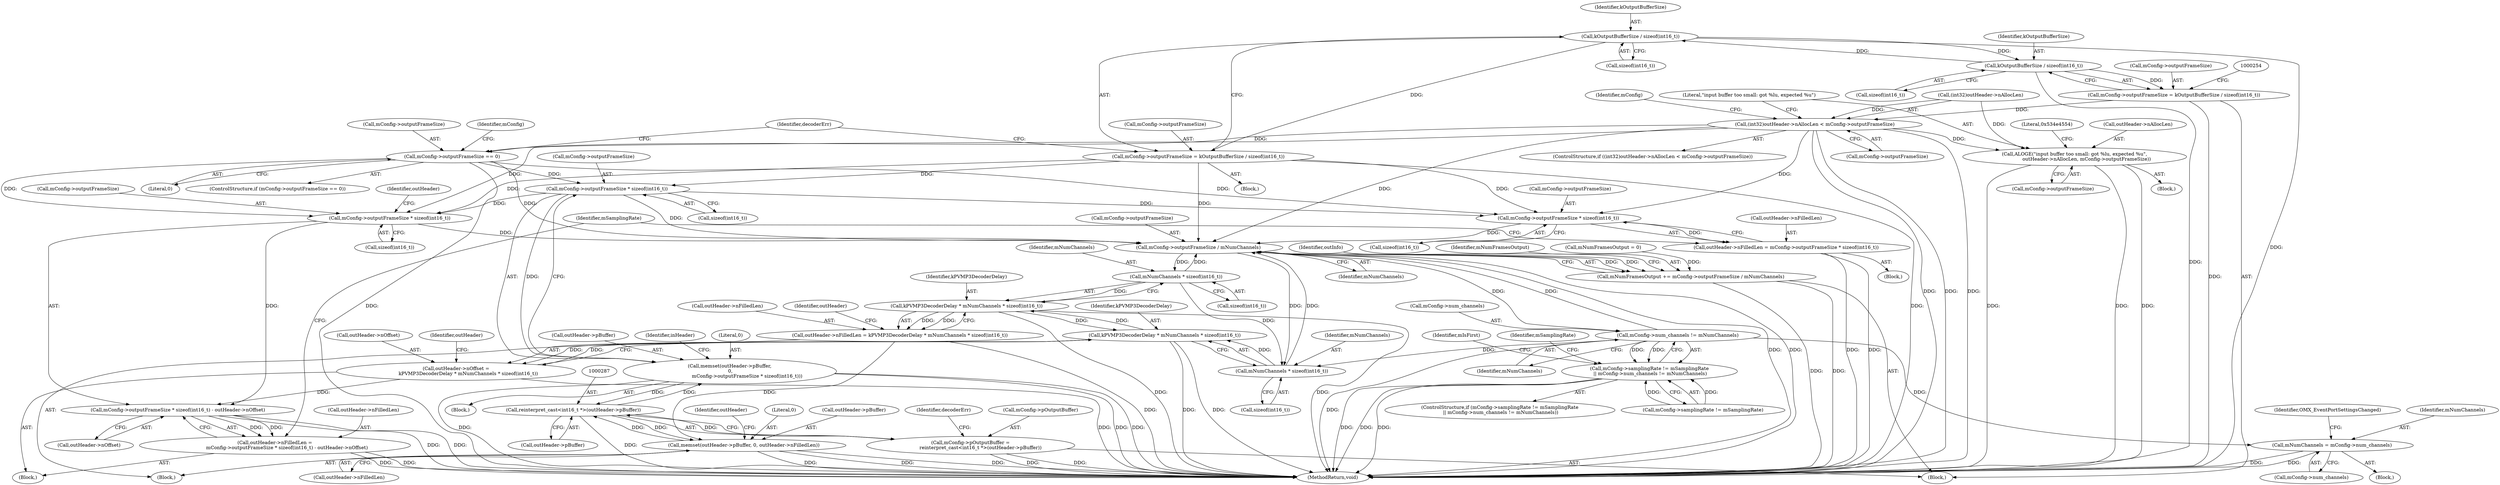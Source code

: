 digraph "0_Android_ad40e57890f81a3cf436c5f06da66396010bd9e5@API" {
"1000336" [label="(Call,kOutputBufferSize / sizeof(int16_t))"];
"1000247" [label="(Call,kOutputBufferSize / sizeof(int16_t))"];
"1000336" [label="(Call,kOutputBufferSize / sizeof(int16_t))"];
"1000243" [label="(Call,mConfig->outputFrameSize = kOutputBufferSize / sizeof(int16_t))"];
"1000252" [label="(Call,(int32)outHeader->nAllocLen < mConfig->outputFrameSize)"];
"1000262" [label="(Call,ALOGE(\"input buffer too small: got %lu, expected %u\",\n                outHeader->nAllocLen, mConfig->outputFrameSize))"];
"1000326" [label="(Call,mConfig->outputFrameSize == 0)"];
"1000392" [label="(Call,mConfig->outputFrameSize * sizeof(int16_t))"];
"1000387" [label="(Call,memset(outHeader->pBuffer,\n 0,\n                       mConfig->outputFrameSize * sizeof(int16_t)))"];
"1000286" [label="(Call,reinterpret_cast<int16_t *>(outHeader->pBuffer))"];
"1000282" [label="(Call,mConfig->pOutputBuffer =\n             reinterpret_cast<int16_t *>(outHeader->pBuffer))"];
"1000366" [label="(Call,memset(outHeader->pBuffer, 0, outHeader->nFilledLen))"];
"1000462" [label="(Call,mConfig->outputFrameSize * sizeof(int16_t))"];
"1000461" [label="(Call,mConfig->outputFrameSize * sizeof(int16_t) - outHeader->nOffset)"];
"1000457" [label="(Call,outHeader->nFilledLen =\n                mConfig->outputFrameSize * sizeof(int16_t) - outHeader->nOffset)"];
"1000540" [label="(Call,mConfig->outputFrameSize / mNumChannels)"];
"1000362" [label="(Call,mNumChannels * sizeof(int16_t))"];
"1000360" [label="(Call,kPVMP3DecoderDelay * mNumChannels * sizeof(int16_t))"];
"1000356" [label="(Call,outHeader->nFilledLen = kPVMP3DecoderDelay * mNumChannels * sizeof(int16_t))"];
"1000451" [label="(Call,kPVMP3DecoderDelay * mNumChannels * sizeof(int16_t))"];
"1000447" [label="(Call,outHeader->nOffset =\n                kPVMP3DecoderDelay * mNumChannels * sizeof(int16_t))"];
"1000453" [label="(Call,mNumChannels * sizeof(int16_t))"];
"1000416" [label="(Call,mConfig->num_channels != mNumChannels)"];
"1000410" [label="(Call,mConfig->samplingRate != mSamplingRate\n || mConfig->num_channels != mNumChannels)"];
"1000427" [label="(Call,mNumChannels = mConfig->num_channels)"];
"1000538" [label="(Call,mNumFramesOutput += mConfig->outputFrameSize / mNumChannels)"];
"1000485" [label="(Call,mConfig->outputFrameSize * sizeof(int16_t))"];
"1000481" [label="(Call,outHeader->nFilledLen = mConfig->outputFrameSize * sizeof(int16_t))"];
"1000332" [label="(Call,mConfig->outputFrameSize = kOutputBufferSize / sizeof(int16_t))"];
"1000251" [label="(ControlStructure,if ((int32)outHeader->nAllocLen < mConfig->outputFrameSize))"];
"1000258" [label="(Call,mConfig->outputFrameSize)"];
"1000393" [label="(Call,mConfig->outputFrameSize)"];
"1000468" [label="(Call,outHeader->nOffset)"];
"1000364" [label="(Call,sizeof(int16_t))"];
"1000249" [label="(Call,sizeof(int16_t))"];
"1000541" [label="(Call,mConfig->outputFrameSize)"];
"1000481" [label="(Call,outHeader->nFilledLen = mConfig->outputFrameSize * sizeof(int16_t))"];
"1000376" [label="(Identifier,outHeader)"];
"1000326" [label="(Call,mConfig->outputFrameSize == 0)"];
"1000443" [label="(Block,)"];
"1000263" [label="(Literal,\"input buffer too small: got %lu, expected %u\")"];
"1000539" [label="(Identifier,mNumFramesOutput)"];
"1000544" [label="(Identifier,mNumChannels)"];
"1000350" [label="(Block,)"];
"1000356" [label="(Call,outHeader->nFilledLen = kPVMP3DecoderDelay * mNumChannels * sizeof(int16_t))"];
"1000410" [label="(Call,mConfig->samplingRate != mSamplingRate\n || mConfig->num_channels != mNumChannels)"];
"1000370" [label="(Literal,0)"];
"1000295" [label="(Identifier,decoderErr)"];
"1000261" [label="(Block,)"];
"1000244" [label="(Call,mConfig->outputFrameSize)"];
"1000252" [label="(Call,(int32)outHeader->nAllocLen < mConfig->outputFrameSize)"];
"1000361" [label="(Identifier,kPVMP3DecoderDelay)"];
"1000363" [label="(Identifier,mNumChannels)"];
"1000282" [label="(Call,mConfig->pOutputBuffer =\n             reinterpret_cast<int16_t *>(outHeader->pBuffer))"];
"1000463" [label="(Call,mConfig->outputFrameSize)"];
"1000368" [label="(Identifier,outHeader)"];
"1000330" [label="(Literal,0)"];
"1000271" [label="(Literal,0x534e4554)"];
"1000392" [label="(Call,mConfig->outputFrameSize * sizeof(int16_t))"];
"1000371" [label="(Call,outHeader->nFilledLen)"];
"1000447" [label="(Call,outHeader->nOffset =\n                kPVMP3DecoderDelay * mNumChannels * sizeof(int16_t))"];
"1000491" [label="(Identifier,mSamplingRate)"];
"1000338" [label="(Call,sizeof(int16_t))"];
"1000560" [label="(MethodReturn,void)"];
"1000325" [label="(ControlStructure,if (mConfig->outputFrameSize == 0))"];
"1000243" [label="(Call,mConfig->outputFrameSize = kOutputBufferSize / sizeof(int16_t))"];
"1000489" [label="(Call,sizeof(int16_t))"];
"1000433" [label="(Identifier,OMX_EventPortSettingsChanged)"];
"1000462" [label="(Call,mConfig->outputFrameSize * sizeof(int16_t))"];
"1000331" [label="(Block,)"];
"1000286" [label="(Call,reinterpret_cast<int16_t *>(outHeader->pBuffer))"];
"1000248" [label="(Identifier,kOutputBufferSize)"];
"1000247" [label="(Call,kOutputBufferSize / sizeof(int16_t))"];
"1000253" [label="(Call,(int32)outHeader->nAllocLen)"];
"1000429" [label="(Call,mConfig->num_channels)"];
"1000264" [label="(Call,outHeader->nAllocLen)"];
"1000416" [label="(Call,mConfig->num_channels != mNumChannels)"];
"1000482" [label="(Call,outHeader->nFilledLen)"];
"1000388" [label="(Call,outHeader->pBuffer)"];
"1000428" [label="(Identifier,mNumChannels)"];
"1000383" [label="(Block,)"];
"1000333" [label="(Call,mConfig->outputFrameSize)"];
"1000360" [label="(Call,kPVMP3DecoderDelay * mNumChannels * sizeof(int16_t))"];
"1000469" [label="(Identifier,outHeader)"];
"1000387" [label="(Call,memset(outHeader->pBuffer,\n 0,\n                       mConfig->outputFrameSize * sizeof(int16_t)))"];
"1000367" [label="(Call,outHeader->pBuffer)"];
"1000459" [label="(Identifier,outHeader)"];
"1000466" [label="(Call,sizeof(int16_t))"];
"1000540" [label="(Call,mConfig->outputFrameSize / mNumChannels)"];
"1000411" [label="(Call,mConfig->samplingRate != mSamplingRate)"];
"1000190" [label="(Call,mNumFramesOutput = 0)"];
"1000399" [label="(Identifier,inHeader)"];
"1000475" [label="(Block,)"];
"1000451" [label="(Call,kPVMP3DecoderDelay * mNumChannels * sizeof(int16_t))"];
"1000485" [label="(Call,mConfig->outputFrameSize * sizeof(int16_t))"];
"1000283" [label="(Call,mConfig->pOutputBuffer)"];
"1000409" [label="(ControlStructure,if (mConfig->samplingRate != mSamplingRate\n || mConfig->num_channels != mNumChannels))"];
"1000427" [label="(Call,mNumChannels = mConfig->num_channels)"];
"1000357" [label="(Call,outHeader->nFilledLen)"];
"1000448" [label="(Call,outHeader->nOffset)"];
"1000461" [label="(Call,mConfig->outputFrameSize * sizeof(int16_t) - outHeader->nOffset)"];
"1000458" [label="(Call,outHeader->nFilledLen)"];
"1000334" [label="(Identifier,mConfig)"];
"1000452" [label="(Identifier,kPVMP3DecoderDelay)"];
"1000343" [label="(Identifier,decoderErr)"];
"1000538" [label="(Call,mNumFramesOutput += mConfig->outputFrameSize / mNumChannels)"];
"1000284" [label="(Identifier,mConfig)"];
"1000133" [label="(Block,)"];
"1000262" [label="(Call,ALOGE(\"input buffer too small: got %lu, expected %u\",\n                outHeader->nAllocLen, mConfig->outputFrameSize))"];
"1000420" [label="(Identifier,mNumChannels)"];
"1000453" [label="(Call,mNumChannels * sizeof(int16_t))"];
"1000457" [label="(Call,outHeader->nFilledLen =\n                mConfig->outputFrameSize * sizeof(int16_t) - outHeader->nOffset)"];
"1000267" [label="(Call,mConfig->outputFrameSize)"];
"1000442" [label="(Identifier,mIsFirst)"];
"1000366" [label="(Call,memset(outHeader->pBuffer, 0, outHeader->nFilledLen))"];
"1000288" [label="(Call,outHeader->pBuffer)"];
"1000547" [label="(Identifier,outInfo)"];
"1000486" [label="(Call,mConfig->outputFrameSize)"];
"1000421" [label="(Block,)"];
"1000417" [label="(Call,mConfig->num_channels)"];
"1000455" [label="(Call,sizeof(int16_t))"];
"1000336" [label="(Call,kOutputBufferSize / sizeof(int16_t))"];
"1000454" [label="(Identifier,mNumChannels)"];
"1000391" [label="(Literal,0)"];
"1000423" [label="(Identifier,mSamplingRate)"];
"1000337" [label="(Identifier,kOutputBufferSize)"];
"1000362" [label="(Call,mNumChannels * sizeof(int16_t))"];
"1000332" [label="(Call,mConfig->outputFrameSize = kOutputBufferSize / sizeof(int16_t))"];
"1000327" [label="(Call,mConfig->outputFrameSize)"];
"1000396" [label="(Call,sizeof(int16_t))"];
"1000336" -> "1000332"  [label="AST: "];
"1000336" -> "1000338"  [label="CFG: "];
"1000337" -> "1000336"  [label="AST: "];
"1000338" -> "1000336"  [label="AST: "];
"1000332" -> "1000336"  [label="CFG: "];
"1000336" -> "1000560"  [label="DDG: "];
"1000336" -> "1000247"  [label="DDG: "];
"1000336" -> "1000332"  [label="DDG: "];
"1000247" -> "1000336"  [label="DDG: "];
"1000247" -> "1000243"  [label="AST: "];
"1000247" -> "1000249"  [label="CFG: "];
"1000248" -> "1000247"  [label="AST: "];
"1000249" -> "1000247"  [label="AST: "];
"1000243" -> "1000247"  [label="CFG: "];
"1000247" -> "1000560"  [label="DDG: "];
"1000247" -> "1000243"  [label="DDG: "];
"1000243" -> "1000133"  [label="AST: "];
"1000244" -> "1000243"  [label="AST: "];
"1000254" -> "1000243"  [label="CFG: "];
"1000243" -> "1000560"  [label="DDG: "];
"1000243" -> "1000252"  [label="DDG: "];
"1000252" -> "1000251"  [label="AST: "];
"1000252" -> "1000258"  [label="CFG: "];
"1000253" -> "1000252"  [label="AST: "];
"1000258" -> "1000252"  [label="AST: "];
"1000263" -> "1000252"  [label="CFG: "];
"1000284" -> "1000252"  [label="CFG: "];
"1000252" -> "1000560"  [label="DDG: "];
"1000252" -> "1000560"  [label="DDG: "];
"1000252" -> "1000560"  [label="DDG: "];
"1000253" -> "1000252"  [label="DDG: "];
"1000252" -> "1000262"  [label="DDG: "];
"1000252" -> "1000326"  [label="DDG: "];
"1000252" -> "1000462"  [label="DDG: "];
"1000252" -> "1000485"  [label="DDG: "];
"1000252" -> "1000540"  [label="DDG: "];
"1000262" -> "1000261"  [label="AST: "];
"1000262" -> "1000267"  [label="CFG: "];
"1000263" -> "1000262"  [label="AST: "];
"1000264" -> "1000262"  [label="AST: "];
"1000267" -> "1000262"  [label="AST: "];
"1000271" -> "1000262"  [label="CFG: "];
"1000262" -> "1000560"  [label="DDG: "];
"1000262" -> "1000560"  [label="DDG: "];
"1000262" -> "1000560"  [label="DDG: "];
"1000253" -> "1000262"  [label="DDG: "];
"1000326" -> "1000325"  [label="AST: "];
"1000326" -> "1000330"  [label="CFG: "];
"1000327" -> "1000326"  [label="AST: "];
"1000330" -> "1000326"  [label="AST: "];
"1000334" -> "1000326"  [label="CFG: "];
"1000343" -> "1000326"  [label="CFG: "];
"1000326" -> "1000560"  [label="DDG: "];
"1000326" -> "1000392"  [label="DDG: "];
"1000326" -> "1000462"  [label="DDG: "];
"1000326" -> "1000485"  [label="DDG: "];
"1000326" -> "1000540"  [label="DDG: "];
"1000392" -> "1000387"  [label="AST: "];
"1000392" -> "1000396"  [label="CFG: "];
"1000393" -> "1000392"  [label="AST: "];
"1000396" -> "1000392"  [label="AST: "];
"1000387" -> "1000392"  [label="CFG: "];
"1000392" -> "1000387"  [label="DDG: "];
"1000332" -> "1000392"  [label="DDG: "];
"1000392" -> "1000462"  [label="DDG: "];
"1000392" -> "1000485"  [label="DDG: "];
"1000392" -> "1000540"  [label="DDG: "];
"1000387" -> "1000383"  [label="AST: "];
"1000388" -> "1000387"  [label="AST: "];
"1000391" -> "1000387"  [label="AST: "];
"1000399" -> "1000387"  [label="CFG: "];
"1000387" -> "1000560"  [label="DDG: "];
"1000387" -> "1000560"  [label="DDG: "];
"1000387" -> "1000560"  [label="DDG: "];
"1000387" -> "1000286"  [label="DDG: "];
"1000286" -> "1000387"  [label="DDG: "];
"1000286" -> "1000282"  [label="AST: "];
"1000286" -> "1000288"  [label="CFG: "];
"1000287" -> "1000286"  [label="AST: "];
"1000288" -> "1000286"  [label="AST: "];
"1000282" -> "1000286"  [label="CFG: "];
"1000286" -> "1000560"  [label="DDG: "];
"1000286" -> "1000282"  [label="DDG: "];
"1000366" -> "1000286"  [label="DDG: "];
"1000286" -> "1000366"  [label="DDG: "];
"1000282" -> "1000133"  [label="AST: "];
"1000283" -> "1000282"  [label="AST: "];
"1000295" -> "1000282"  [label="CFG: "];
"1000282" -> "1000560"  [label="DDG: "];
"1000282" -> "1000560"  [label="DDG: "];
"1000366" -> "1000350"  [label="AST: "];
"1000366" -> "1000371"  [label="CFG: "];
"1000367" -> "1000366"  [label="AST: "];
"1000370" -> "1000366"  [label="AST: "];
"1000371" -> "1000366"  [label="AST: "];
"1000376" -> "1000366"  [label="CFG: "];
"1000366" -> "1000560"  [label="DDG: "];
"1000366" -> "1000560"  [label="DDG: "];
"1000366" -> "1000560"  [label="DDG: "];
"1000356" -> "1000366"  [label="DDG: "];
"1000462" -> "1000461"  [label="AST: "];
"1000462" -> "1000466"  [label="CFG: "];
"1000463" -> "1000462"  [label="AST: "];
"1000466" -> "1000462"  [label="AST: "];
"1000469" -> "1000462"  [label="CFG: "];
"1000462" -> "1000461"  [label="DDG: "];
"1000332" -> "1000462"  [label="DDG: "];
"1000462" -> "1000540"  [label="DDG: "];
"1000461" -> "1000457"  [label="AST: "];
"1000461" -> "1000468"  [label="CFG: "];
"1000468" -> "1000461"  [label="AST: "];
"1000457" -> "1000461"  [label="CFG: "];
"1000461" -> "1000560"  [label="DDG: "];
"1000461" -> "1000560"  [label="DDG: "];
"1000461" -> "1000457"  [label="DDG: "];
"1000461" -> "1000457"  [label="DDG: "];
"1000447" -> "1000461"  [label="DDG: "];
"1000457" -> "1000443"  [label="AST: "];
"1000458" -> "1000457"  [label="AST: "];
"1000491" -> "1000457"  [label="CFG: "];
"1000457" -> "1000560"  [label="DDG: "];
"1000457" -> "1000560"  [label="DDG: "];
"1000540" -> "1000538"  [label="AST: "];
"1000540" -> "1000544"  [label="CFG: "];
"1000541" -> "1000540"  [label="AST: "];
"1000544" -> "1000540"  [label="AST: "];
"1000538" -> "1000540"  [label="CFG: "];
"1000540" -> "1000560"  [label="DDG: "];
"1000540" -> "1000560"  [label="DDG: "];
"1000540" -> "1000362"  [label="DDG: "];
"1000540" -> "1000416"  [label="DDG: "];
"1000540" -> "1000453"  [label="DDG: "];
"1000540" -> "1000538"  [label="DDG: "];
"1000540" -> "1000538"  [label="DDG: "];
"1000485" -> "1000540"  [label="DDG: "];
"1000332" -> "1000540"  [label="DDG: "];
"1000416" -> "1000540"  [label="DDG: "];
"1000453" -> "1000540"  [label="DDG: "];
"1000362" -> "1000540"  [label="DDG: "];
"1000362" -> "1000360"  [label="AST: "];
"1000362" -> "1000364"  [label="CFG: "];
"1000363" -> "1000362"  [label="AST: "];
"1000364" -> "1000362"  [label="AST: "];
"1000360" -> "1000362"  [label="CFG: "];
"1000362" -> "1000360"  [label="DDG: "];
"1000362" -> "1000453"  [label="DDG: "];
"1000360" -> "1000356"  [label="AST: "];
"1000361" -> "1000360"  [label="AST: "];
"1000356" -> "1000360"  [label="CFG: "];
"1000360" -> "1000560"  [label="DDG: "];
"1000360" -> "1000560"  [label="DDG: "];
"1000360" -> "1000356"  [label="DDG: "];
"1000360" -> "1000356"  [label="DDG: "];
"1000451" -> "1000360"  [label="DDG: "];
"1000360" -> "1000451"  [label="DDG: "];
"1000356" -> "1000350"  [label="AST: "];
"1000357" -> "1000356"  [label="AST: "];
"1000368" -> "1000356"  [label="CFG: "];
"1000356" -> "1000560"  [label="DDG: "];
"1000451" -> "1000447"  [label="AST: "];
"1000451" -> "1000453"  [label="CFG: "];
"1000452" -> "1000451"  [label="AST: "];
"1000453" -> "1000451"  [label="AST: "];
"1000447" -> "1000451"  [label="CFG: "];
"1000451" -> "1000560"  [label="DDG: "];
"1000451" -> "1000560"  [label="DDG: "];
"1000451" -> "1000447"  [label="DDG: "];
"1000451" -> "1000447"  [label="DDG: "];
"1000453" -> "1000451"  [label="DDG: "];
"1000447" -> "1000443"  [label="AST: "];
"1000448" -> "1000447"  [label="AST: "];
"1000459" -> "1000447"  [label="CFG: "];
"1000447" -> "1000560"  [label="DDG: "];
"1000453" -> "1000455"  [label="CFG: "];
"1000454" -> "1000453"  [label="AST: "];
"1000455" -> "1000453"  [label="AST: "];
"1000416" -> "1000453"  [label="DDG: "];
"1000416" -> "1000410"  [label="AST: "];
"1000416" -> "1000420"  [label="CFG: "];
"1000417" -> "1000416"  [label="AST: "];
"1000420" -> "1000416"  [label="AST: "];
"1000410" -> "1000416"  [label="CFG: "];
"1000416" -> "1000560"  [label="DDG: "];
"1000416" -> "1000410"  [label="DDG: "];
"1000416" -> "1000410"  [label="DDG: "];
"1000416" -> "1000427"  [label="DDG: "];
"1000410" -> "1000409"  [label="AST: "];
"1000410" -> "1000411"  [label="CFG: "];
"1000411" -> "1000410"  [label="AST: "];
"1000423" -> "1000410"  [label="CFG: "];
"1000442" -> "1000410"  [label="CFG: "];
"1000410" -> "1000560"  [label="DDG: "];
"1000410" -> "1000560"  [label="DDG: "];
"1000410" -> "1000560"  [label="DDG: "];
"1000411" -> "1000410"  [label="DDG: "];
"1000411" -> "1000410"  [label="DDG: "];
"1000427" -> "1000421"  [label="AST: "];
"1000427" -> "1000429"  [label="CFG: "];
"1000428" -> "1000427"  [label="AST: "];
"1000429" -> "1000427"  [label="AST: "];
"1000433" -> "1000427"  [label="CFG: "];
"1000427" -> "1000560"  [label="DDG: "];
"1000427" -> "1000560"  [label="DDG: "];
"1000538" -> "1000133"  [label="AST: "];
"1000539" -> "1000538"  [label="AST: "];
"1000547" -> "1000538"  [label="CFG: "];
"1000538" -> "1000560"  [label="DDG: "];
"1000538" -> "1000560"  [label="DDG: "];
"1000190" -> "1000538"  [label="DDG: "];
"1000485" -> "1000481"  [label="AST: "];
"1000485" -> "1000489"  [label="CFG: "];
"1000486" -> "1000485"  [label="AST: "];
"1000489" -> "1000485"  [label="AST: "];
"1000481" -> "1000485"  [label="CFG: "];
"1000485" -> "1000481"  [label="DDG: "];
"1000332" -> "1000485"  [label="DDG: "];
"1000481" -> "1000475"  [label="AST: "];
"1000482" -> "1000481"  [label="AST: "];
"1000491" -> "1000481"  [label="CFG: "];
"1000481" -> "1000560"  [label="DDG: "];
"1000481" -> "1000560"  [label="DDG: "];
"1000332" -> "1000331"  [label="AST: "];
"1000333" -> "1000332"  [label="AST: "];
"1000343" -> "1000332"  [label="CFG: "];
"1000332" -> "1000560"  [label="DDG: "];
}
